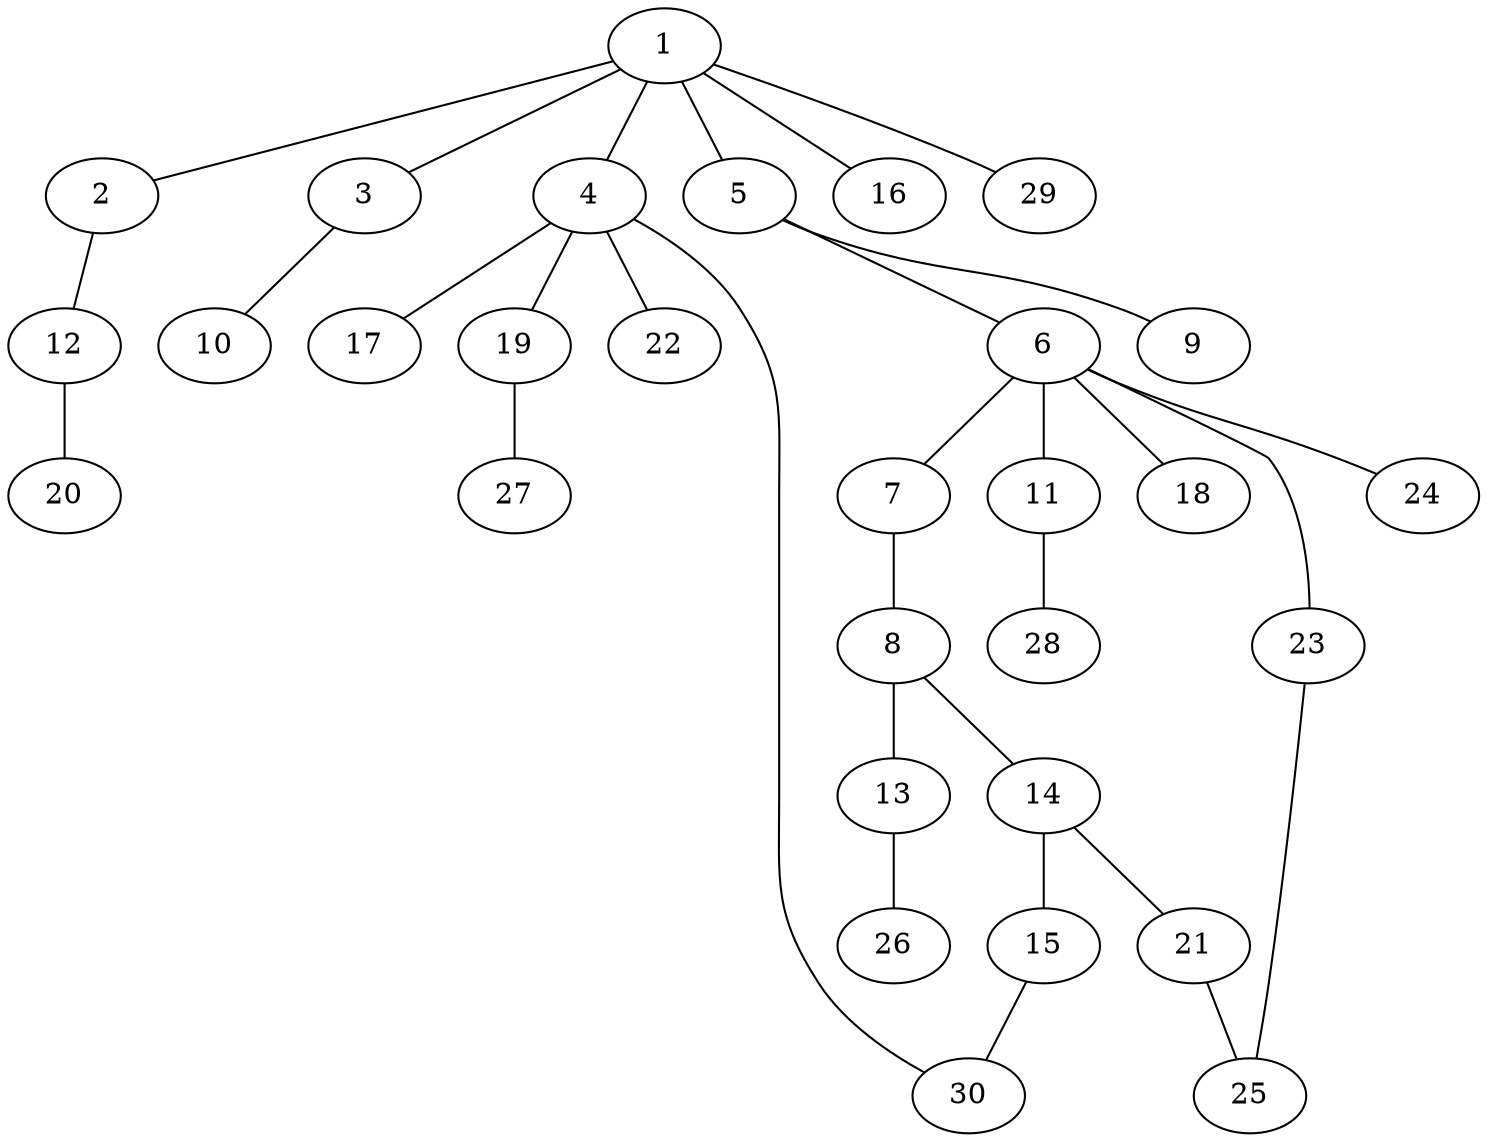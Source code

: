 graph graphname {1--2
1--3
1--4
1--5
1--16
1--29
2--12
3--10
4--17
4--19
4--22
4--30
5--6
5--9
6--7
6--11
6--18
6--23
6--24
7--8
8--13
8--14
11--28
12--20
13--26
14--15
14--21
15--30
19--27
21--25
23--25
}